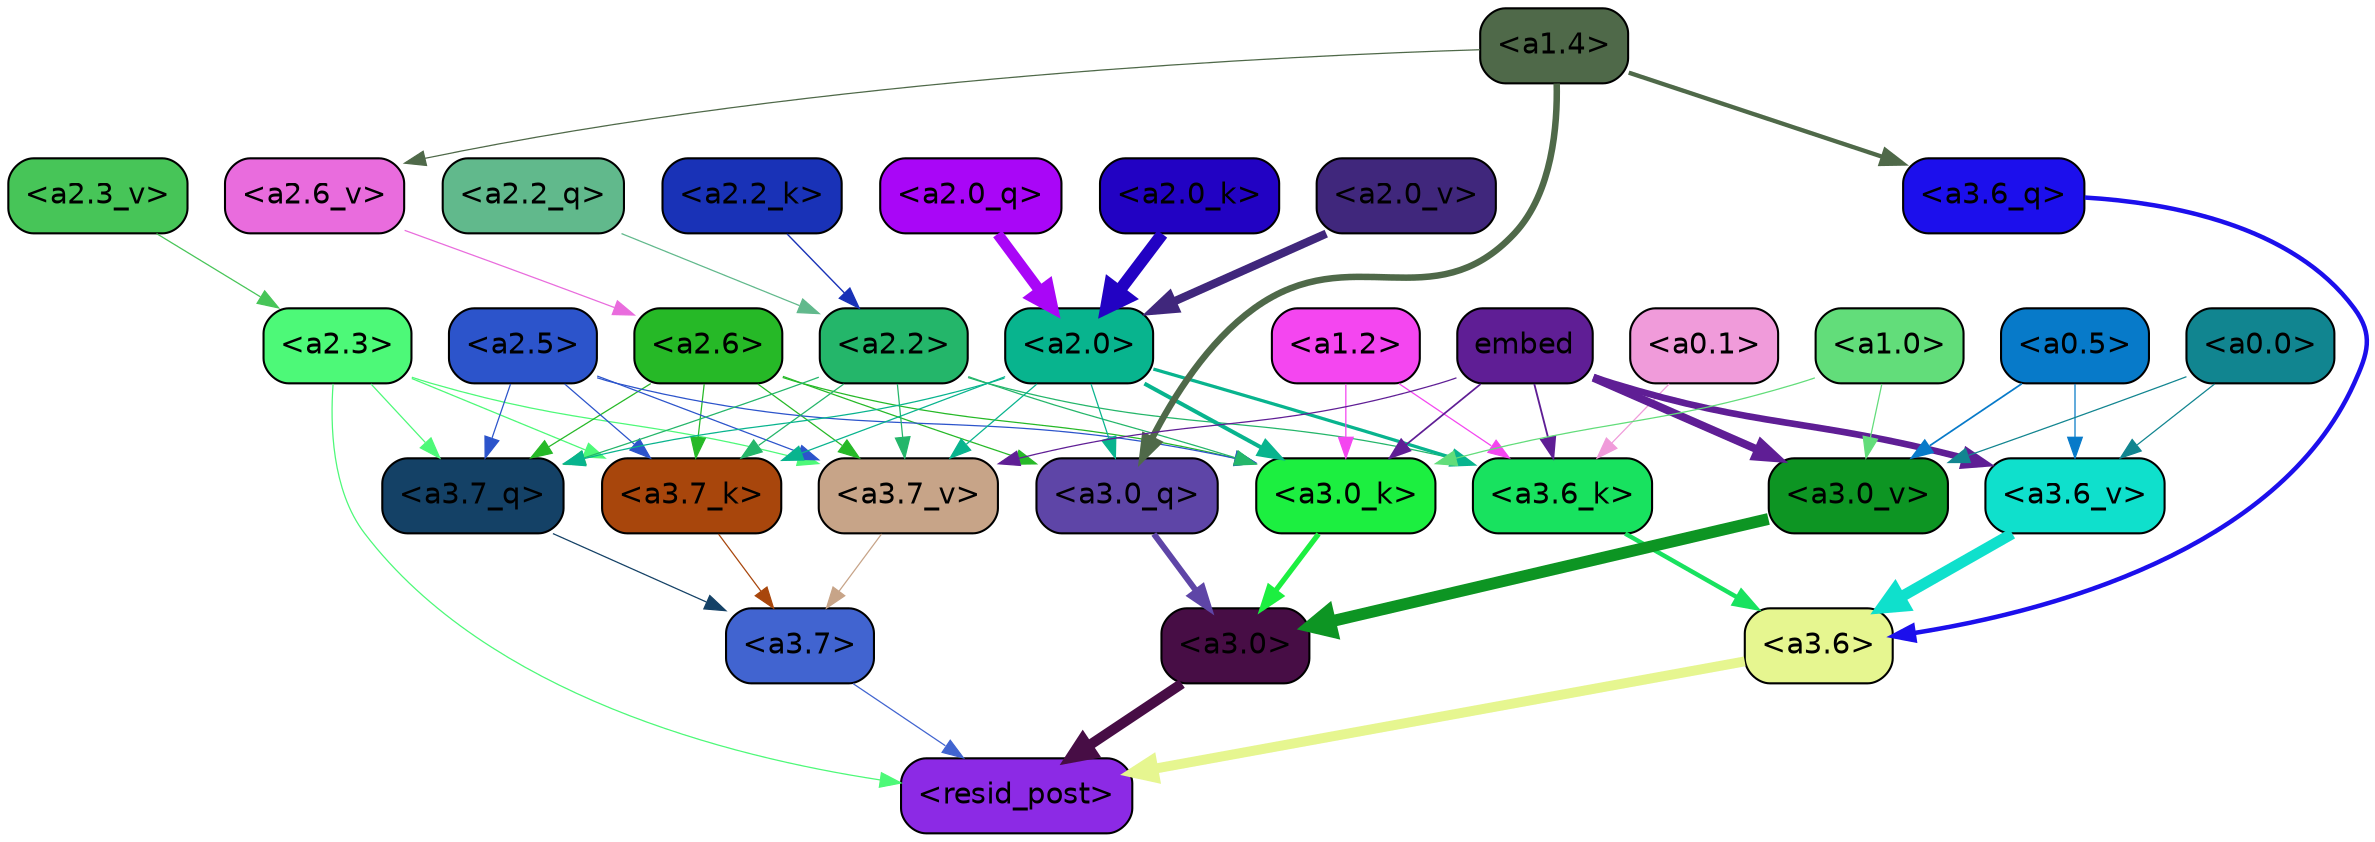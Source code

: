 strict digraph "" {
	graph [bgcolor=transparent,
		layout=dot,
		overlap=false,
		splines=true
	];
	"<a3.7>"	[color=black,
		fillcolor="#4164d0",
		fontname=Helvetica,
		shape=box,
		style="filled, rounded"];
	"<resid_post>"	[color=black,
		fillcolor="#8c2ae5",
		fontname=Helvetica,
		shape=box,
		style="filled, rounded"];
	"<a3.7>" -> "<resid_post>"	[color="#4164d0",
		penwidth=0.6];
	"<a3.6>"	[color=black,
		fillcolor="#e6f690",
		fontname=Helvetica,
		shape=box,
		style="filled, rounded"];
	"<a3.6>" -> "<resid_post>"	[color="#e6f690",
		penwidth=4.751592040061951];
	"<a3.0>"	[color=black,
		fillcolor="#470d45",
		fontname=Helvetica,
		shape=box,
		style="filled, rounded"];
	"<a3.0>" -> "<resid_post>"	[color="#470d45",
		penwidth=4.904066681861877];
	"<a2.3>"	[color=black,
		fillcolor="#4df978",
		fontname=Helvetica,
		shape=box,
		style="filled, rounded"];
	"<a2.3>" -> "<resid_post>"	[color="#4df978",
		penwidth=0.6];
	"<a3.7_q>"	[color=black,
		fillcolor="#144166",
		fontname=Helvetica,
		shape=box,
		style="filled, rounded"];
	"<a2.3>" -> "<a3.7_q>"	[color="#4df978",
		penwidth=0.6];
	"<a3.7_k>"	[color=black,
		fillcolor="#a8460c",
		fontname=Helvetica,
		shape=box,
		style="filled, rounded"];
	"<a2.3>" -> "<a3.7_k>"	[color="#4df978",
		penwidth=0.6069068089127541];
	"<a3.7_v>"	[color=black,
		fillcolor="#c7a488",
		fontname=Helvetica,
		shape=box,
		style="filled, rounded"];
	"<a2.3>" -> "<a3.7_v>"	[color="#4df978",
		penwidth=0.6];
	"<a3.7_q>" -> "<a3.7>"	[color="#144166",
		penwidth=0.6];
	"<a3.6_q>"	[color=black,
		fillcolor="#1c0fec",
		fontname=Helvetica,
		shape=box,
		style="filled, rounded"];
	"<a3.6_q>" -> "<a3.6>"	[color="#1c0fec",
		penwidth=2.160832464694977];
	"<a3.0_q>"	[color=black,
		fillcolor="#5e45a7",
		fontname=Helvetica,
		shape=box,
		style="filled, rounded"];
	"<a3.0_q>" -> "<a3.0>"	[color="#5e45a7",
		penwidth=2.870753765106201];
	"<a3.7_k>" -> "<a3.7>"	[color="#a8460c",
		penwidth=0.6];
	"<a3.6_k>"	[color=black,
		fillcolor="#18e25f",
		fontname=Helvetica,
		shape=box,
		style="filled, rounded"];
	"<a3.6_k>" -> "<a3.6>"	[color="#18e25f",
		penwidth=2.13908451795578];
	"<a3.0_k>"	[color=black,
		fillcolor="#1cef40",
		fontname=Helvetica,
		shape=box,
		style="filled, rounded"];
	"<a3.0_k>" -> "<a3.0>"	[color="#1cef40",
		penwidth=2.520303964614868];
	"<a3.7_v>" -> "<a3.7>"	[color="#c7a488",
		penwidth=0.6];
	"<a3.6_v>"	[color=black,
		fillcolor="#0fe0cc",
		fontname=Helvetica,
		shape=box,
		style="filled, rounded"];
	"<a3.6_v>" -> "<a3.6>"	[color="#0fe0cc",
		penwidth=5.297133803367615];
	"<a3.0_v>"	[color=black,
		fillcolor="#0d9523",
		fontname=Helvetica,
		shape=box,
		style="filled, rounded"];
	"<a3.0_v>" -> "<a3.0>"	[color="#0d9523",
		penwidth=5.680712580680847];
	"<a2.6>"	[color=black,
		fillcolor="#26b927",
		fontname=Helvetica,
		shape=box,
		style="filled, rounded"];
	"<a2.6>" -> "<a3.7_q>"	[color="#26b927",
		penwidth=0.6];
	"<a2.6>" -> "<a3.0_q>"	[color="#26b927",
		penwidth=0.6];
	"<a2.6>" -> "<a3.7_k>"	[color="#26b927",
		penwidth=0.6];
	"<a2.6>" -> "<a3.0_k>"	[color="#26b927",
		penwidth=0.6];
	"<a2.6>" -> "<a3.7_v>"	[color="#26b927",
		penwidth=0.6];
	"<a2.5>"	[color=black,
		fillcolor="#2c54cb",
		fontname=Helvetica,
		shape=box,
		style="filled, rounded"];
	"<a2.5>" -> "<a3.7_q>"	[color="#2c54cb",
		penwidth=0.6];
	"<a2.5>" -> "<a3.7_k>"	[color="#2c54cb",
		penwidth=0.6];
	"<a2.5>" -> "<a3.0_k>"	[color="#2c54cb",
		penwidth=0.6];
	"<a2.5>" -> "<a3.7_v>"	[color="#2c54cb",
		penwidth=0.6];
	"<a2.2>"	[color=black,
		fillcolor="#24b66a",
		fontname=Helvetica,
		shape=box,
		style="filled, rounded"];
	"<a2.2>" -> "<a3.7_q>"	[color="#24b66a",
		penwidth=0.6];
	"<a2.2>" -> "<a3.7_k>"	[color="#24b66a",
		penwidth=0.6];
	"<a2.2>" -> "<a3.6_k>"	[color="#24b66a",
		penwidth=0.6];
	"<a2.2>" -> "<a3.0_k>"	[color="#24b66a",
		penwidth=0.6];
	"<a2.2>" -> "<a3.7_v>"	[color="#24b66a",
		penwidth=0.6];
	"<a2.0>"	[color=black,
		fillcolor="#08b48e",
		fontname=Helvetica,
		shape=box,
		style="filled, rounded"];
	"<a2.0>" -> "<a3.7_q>"	[color="#08b48e",
		penwidth=0.6];
	"<a2.0>" -> "<a3.0_q>"	[color="#08b48e",
		penwidth=0.6];
	"<a2.0>" -> "<a3.7_k>"	[color="#08b48e",
		penwidth=0.6];
	"<a2.0>" -> "<a3.6_k>"	[color="#08b48e",
		penwidth=1.564806342124939];
	"<a2.0>" -> "<a3.0_k>"	[color="#08b48e",
		penwidth=1.9353990852832794];
	"<a2.0>" -> "<a3.7_v>"	[color="#08b48e",
		penwidth=0.6];
	"<a1.4>"	[color=black,
		fillcolor="#4f6949",
		fontname=Helvetica,
		shape=box,
		style="filled, rounded"];
	"<a1.4>" -> "<a3.6_q>"	[color="#4f6949",
		penwidth=2.0727532356977463];
	"<a1.4>" -> "<a3.0_q>"	[color="#4f6949",
		penwidth=3.1279823780059814];
	"<a2.6_v>"	[color=black,
		fillcolor="#e96cdd",
		fontname=Helvetica,
		shape=box,
		style="filled, rounded"];
	"<a1.4>" -> "<a2.6_v>"	[color="#4f6949",
		penwidth=0.6];
	"<a1.2>"	[color=black,
		fillcolor="#f446f0",
		fontname=Helvetica,
		shape=box,
		style="filled, rounded"];
	"<a1.2>" -> "<a3.6_k>"	[color="#f446f0",
		penwidth=0.6];
	"<a1.2>" -> "<a3.0_k>"	[color="#f446f0",
		penwidth=0.6];
	"<a0.1>"	[color=black,
		fillcolor="#f09bda",
		fontname=Helvetica,
		shape=box,
		style="filled, rounded"];
	"<a0.1>" -> "<a3.6_k>"	[color="#f09bda",
		penwidth=0.6];
	embed	[color=black,
		fillcolor="#5f1e95",
		fontname=Helvetica,
		shape=box,
		style="filled, rounded"];
	embed -> "<a3.6_k>"	[color="#5f1e95",
		penwidth=0.8915999233722687];
	embed -> "<a3.0_k>"	[color="#5f1e95",
		penwidth=0.832088902592659];
	embed -> "<a3.7_v>"	[color="#5f1e95",
		penwidth=0.6];
	embed -> "<a3.6_v>"	[color="#5f1e95",
		penwidth=3.1840110421180725];
	embed -> "<a3.0_v>"	[color="#5f1e95",
		penwidth=3.8132747188210487];
	"<a1.0>"	[color=black,
		fillcolor="#62dd7a",
		fontname=Helvetica,
		shape=box,
		style="filled, rounded"];
	"<a1.0>" -> "<a3.0_k>"	[color="#62dd7a",
		penwidth=0.6];
	"<a1.0>" -> "<a3.0_v>"	[color="#62dd7a",
		penwidth=0.6];
	"<a0.5>"	[color=black,
		fillcolor="#077ac9",
		fontname=Helvetica,
		shape=box,
		style="filled, rounded"];
	"<a0.5>" -> "<a3.6_v>"	[color="#077ac9",
		penwidth=0.6];
	"<a0.5>" -> "<a3.0_v>"	[color="#077ac9",
		penwidth=0.8331108838319778];
	"<a0.0>"	[color=black,
		fillcolor="#118590",
		fontname=Helvetica,
		shape=box,
		style="filled, rounded"];
	"<a0.0>" -> "<a3.6_v>"	[color="#118590",
		penwidth=0.6];
	"<a0.0>" -> "<a3.0_v>"	[color="#118590",
		penwidth=0.6];
	"<a2.2_q>"	[color=black,
		fillcolor="#61b98c",
		fontname=Helvetica,
		shape=box,
		style="filled, rounded"];
	"<a2.2_q>" -> "<a2.2>"	[color="#61b98c",
		penwidth=0.6];
	"<a2.0_q>"	[color=black,
		fillcolor="#a906f7",
		fontname=Helvetica,
		shape=box,
		style="filled, rounded"];
	"<a2.0_q>" -> "<a2.0>"	[color="#a906f7",
		penwidth=5.29856276512146];
	"<a2.2_k>"	[color=black,
		fillcolor="#1932b7",
		fontname=Helvetica,
		shape=box,
		style="filled, rounded"];
	"<a2.2_k>" -> "<a2.2>"	[color="#1932b7",
		penwidth=0.6722683310508728];
	"<a2.0_k>"	[color=black,
		fillcolor="#2202c3",
		fontname=Helvetica,
		shape=box,
		style="filled, rounded"];
	"<a2.0_k>" -> "<a2.0>"	[color="#2202c3",
		penwidth=5.859246134757996];
	"<a2.6_v>" -> "<a2.6>"	[color="#e96cdd",
		penwidth=0.6];
	"<a2.3_v>"	[color=black,
		fillcolor="#47c558",
		fontname=Helvetica,
		shape=box,
		style="filled, rounded"];
	"<a2.3_v>" -> "<a2.3>"	[color="#47c558",
		penwidth=0.6];
	"<a2.0_v>"	[color=black,
		fillcolor="#40277c",
		fontname=Helvetica,
		shape=box,
		style="filled, rounded"];
	"<a2.0_v>" -> "<a2.0>"	[color="#40277c",
		penwidth=3.9621697664260864];
}
